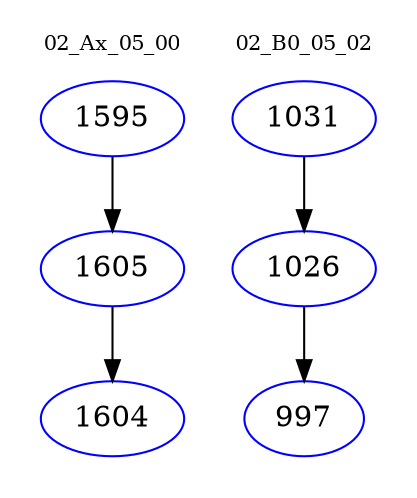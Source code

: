 digraph{
subgraph cluster_0 {
color = white
label = "02_Ax_05_00";
fontsize=10;
T0_1595 [label="1595", color="blue"]
T0_1595 -> T0_1605 [color="black"]
T0_1605 [label="1605", color="blue"]
T0_1605 -> T0_1604 [color="black"]
T0_1604 [label="1604", color="blue"]
}
subgraph cluster_1 {
color = white
label = "02_B0_05_02";
fontsize=10;
T1_1031 [label="1031", color="blue"]
T1_1031 -> T1_1026 [color="black"]
T1_1026 [label="1026", color="blue"]
T1_1026 -> T1_997 [color="black"]
T1_997 [label="997", color="blue"]
}
}
